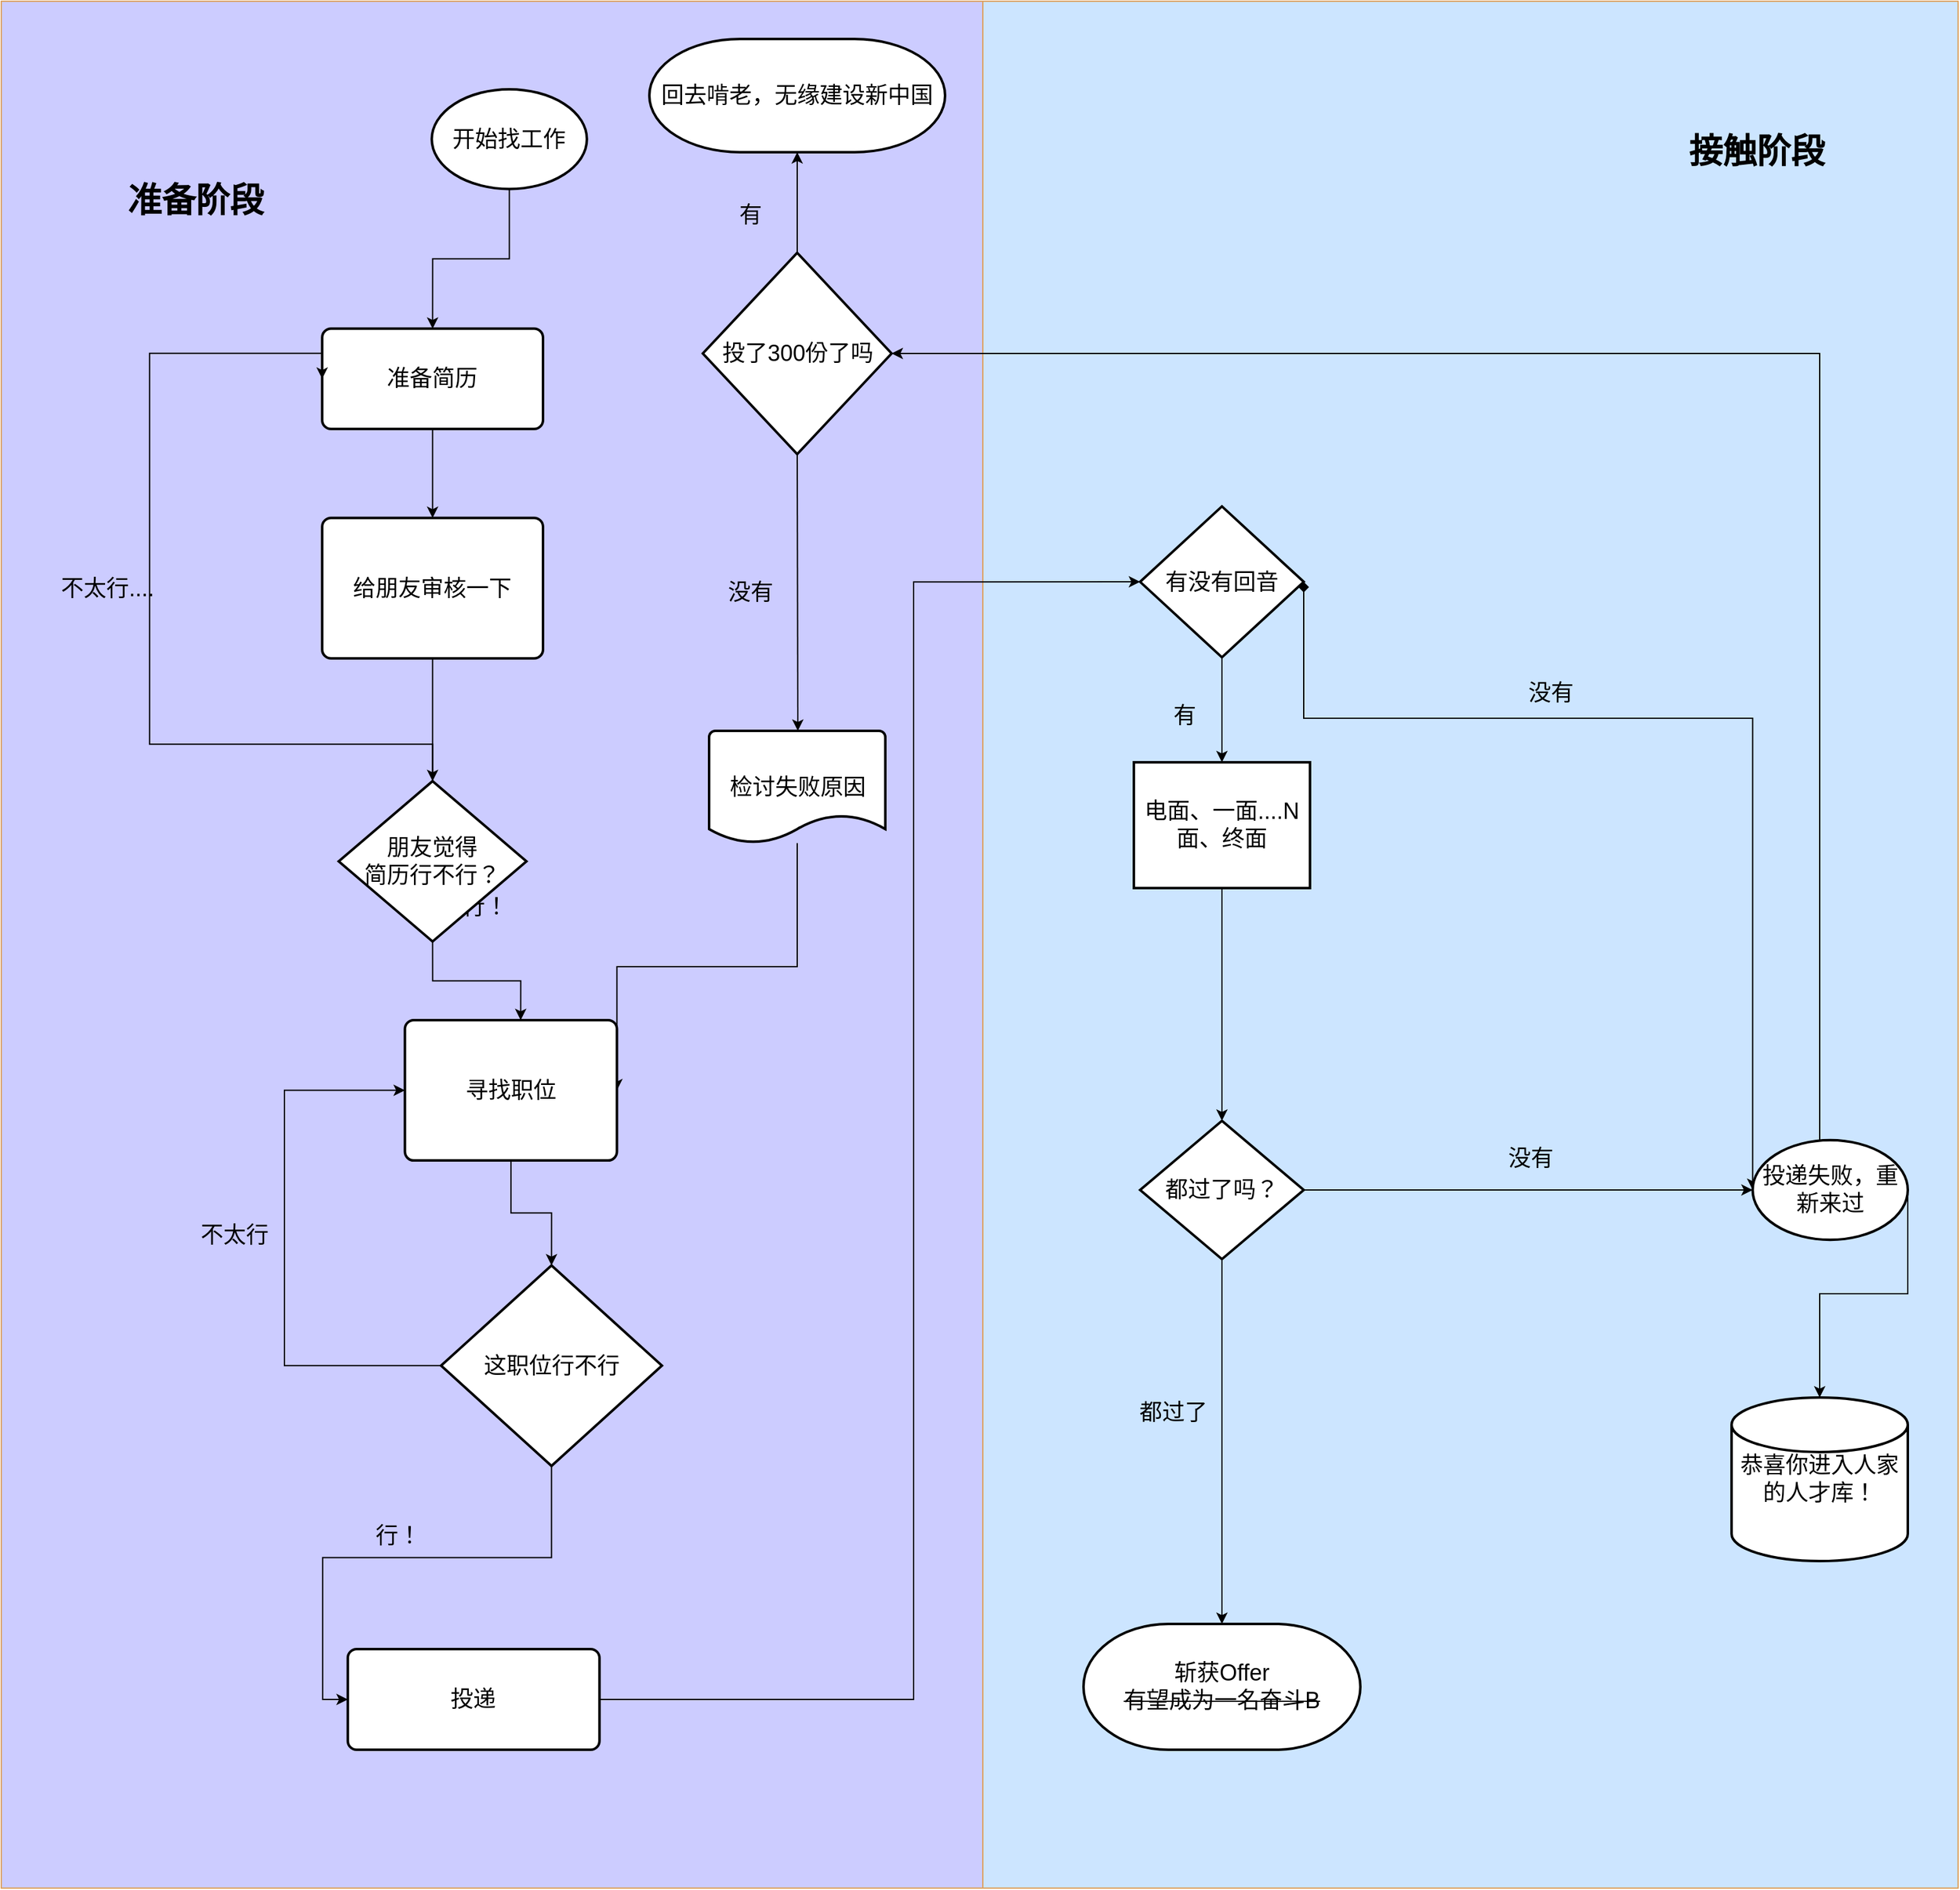 <mxfile version="13.6.2" type="github">
  <diagram id="C5RBs43oDa-KdzZeNtuy" name="Page-1">
    <mxGraphModel dx="4265" dy="2643" grid="1" gridSize="10" guides="1" tooltips="1" connect="1" arrows="1" fold="1" page="1" pageScale="1" pageWidth="827" pageHeight="1169" math="0" shadow="0">
      <root>
        <mxCell id="WIyWlLk6GJQsqaUBKTNV-0" />
        <mxCell id="WIyWlLk6GJQsqaUBKTNV-1" parent="WIyWlLk6GJQsqaUBKTNV-0" />
        <mxCell id="NFNQKHVkb_bmbVsBZRoB-70" value="" style="rounded=0;whiteSpace=wrap;html=1;labelBackgroundColor=none;sketch=0;strokeColor=#DDA15E;fontFamily=Times New Roman;fontSize=27;fontColor=#000000;fillColor=#CCE5FF;movable=0;" vertex="1" parent="WIyWlLk6GJQsqaUBKTNV-1">
          <mxGeometry x="-825" y="-20" width="775" height="1500" as="geometry" />
        </mxCell>
        <mxCell id="NFNQKHVkb_bmbVsBZRoB-67" value="" style="rounded=0;whiteSpace=wrap;html=1;sketch=0;strokeColor=#DDA15E;fontColor=#FEFAE0;fillColor=#CCCCFF;movable=0;" vertex="1" parent="WIyWlLk6GJQsqaUBKTNV-1">
          <mxGeometry x="-1605" y="-20" width="780" height="1500" as="geometry" />
        </mxCell>
        <mxCell id="ZqWD20Xh-i8jmS281j4s-14" value="斩获Offer&lt;br style=&quot;font-size: 18px&quot;&gt;&lt;strike style=&quot;font-size: 18px&quot;&gt;有望成为一名奋斗B&lt;/strike&gt;" style="strokeWidth=2;html=1;shape=mxgraph.flowchart.terminator;whiteSpace=wrap;fontSize=18;" parent="WIyWlLk6GJQsqaUBKTNV-1" vertex="1">
          <mxGeometry x="-745" y="1270" width="220" height="100" as="geometry" />
        </mxCell>
        <mxCell id="ZqWD20Xh-i8jmS281j4s-13" value="恭喜你进入人家的人才库！" style="strokeWidth=2;html=1;shape=mxgraph.flowchart.database;whiteSpace=wrap;fontSize=18;" parent="WIyWlLk6GJQsqaUBKTNV-1" vertex="1">
          <mxGeometry x="-230" y="1090" width="140" height="130" as="geometry" />
        </mxCell>
        <mxCell id="NFNQKHVkb_bmbVsBZRoB-30" style="edgeStyle=orthogonalEdgeStyle;rounded=0;orthogonalLoop=1;jettySize=auto;html=1;entryX=0;entryY=0.5;entryDx=0;entryDy=0;entryPerimeter=0;fontSize=18;" edge="1" parent="WIyWlLk6GJQsqaUBKTNV-1" source="NFNQKHVkb_bmbVsBZRoB-11" target="NFNQKHVkb_bmbVsBZRoB-13">
          <mxGeometry relative="1" as="geometry">
            <Array as="points">
              <mxPoint x="-880" y="1330" />
              <mxPoint x="-880" y="442" />
            </Array>
          </mxGeometry>
        </mxCell>
        <mxCell id="NFNQKHVkb_bmbVsBZRoB-16" value="有" style="edgeStyle=orthogonalEdgeStyle;rounded=0;orthogonalLoop=1;jettySize=auto;html=1;fontSize=18;entryX=0.5;entryY=0;entryDx=0;entryDy=0;labelBackgroundColor=none;" edge="1" parent="WIyWlLk6GJQsqaUBKTNV-1" source="NFNQKHVkb_bmbVsBZRoB-13" target="NFNQKHVkb_bmbVsBZRoB-17">
          <mxGeometry x="0.111" y="-30" relative="1" as="geometry">
            <mxPoint x="-640" y="450" as="targetPoint" />
            <mxPoint as="offset" />
          </mxGeometry>
        </mxCell>
        <mxCell id="NFNQKHVkb_bmbVsBZRoB-57" value="没有" style="edgeStyle=elbowEdgeStyle;rounded=0;sketch=0;jumpStyle=gap;orthogonalLoop=1;jettySize=auto;elbow=vertical;html=1;startArrow=diamond;startFill=1;fontSize=18;exitX=1;exitY=0.5;exitDx=0;exitDy=0;exitPerimeter=0;labelBackgroundColor=none;entryX=0;entryY=0.5;entryDx=0;entryDy=0;entryPerimeter=0;" edge="1" parent="WIyWlLk6GJQsqaUBKTNV-1" source="NFNQKHVkb_bmbVsBZRoB-13" target="NFNQKHVkb_bmbVsBZRoB-80">
          <mxGeometry x="-0.275" y="20" relative="1" as="geometry">
            <mxPoint x="-350" y="380" as="targetPoint" />
            <Array as="points">
              <mxPoint x="-410" y="550" />
              <mxPoint x="-540" y="260" />
              <mxPoint x="-530" y="170" />
              <mxPoint x="-575" y="270" />
            </Array>
            <mxPoint as="offset" />
          </mxGeometry>
        </mxCell>
        <mxCell id="NFNQKHVkb_bmbVsBZRoB-13" value="有没有回音" style="strokeWidth=2;html=1;shape=mxgraph.flowchart.decision;whiteSpace=wrap;fontSize=18;" vertex="1" parent="WIyWlLk6GJQsqaUBKTNV-1">
          <mxGeometry x="-700" y="381.55" width="130" height="120" as="geometry" />
        </mxCell>
        <mxCell id="NFNQKHVkb_bmbVsBZRoB-21" style="edgeStyle=orthogonalEdgeStyle;rounded=0;orthogonalLoop=1;jettySize=auto;html=1;entryX=0.5;entryY=0;entryDx=0;entryDy=0;entryPerimeter=0;fontSize=18;" edge="1" parent="WIyWlLk6GJQsqaUBKTNV-1" source="NFNQKHVkb_bmbVsBZRoB-17" target="NFNQKHVkb_bmbVsBZRoB-20">
          <mxGeometry relative="1" as="geometry" />
        </mxCell>
        <mxCell id="NFNQKHVkb_bmbVsBZRoB-17" value="电面、一面....N面、终面" style="rounded=1;whiteSpace=wrap;html=1;absoluteArcSize=1;arcSize=0;strokeWidth=2;fontSize=18;" vertex="1" parent="WIyWlLk6GJQsqaUBKTNV-1">
          <mxGeometry x="-705" y="585" width="140" height="100" as="geometry" />
        </mxCell>
        <mxCell id="NFNQKHVkb_bmbVsBZRoB-25" value="都过了" style="edgeStyle=orthogonalEdgeStyle;rounded=0;orthogonalLoop=1;jettySize=auto;html=1;fontSize=18;entryX=0.5;entryY=0;entryDx=0;entryDy=0;entryPerimeter=0;labelBackgroundColor=none;" edge="1" parent="WIyWlLk6GJQsqaUBKTNV-1" source="NFNQKHVkb_bmbVsBZRoB-20" target="ZqWD20Xh-i8jmS281j4s-14">
          <mxGeometry x="0.002" y="-46" relative="1" as="geometry">
            <mxPoint x="-640" y="940" as="targetPoint" />
            <mxPoint x="7" y="-24" as="offset" />
          </mxGeometry>
        </mxCell>
        <mxCell id="NFNQKHVkb_bmbVsBZRoB-96" value="没有" style="edgeStyle=none;rounded=0;sketch=0;orthogonalLoop=1;jettySize=auto;html=1;labelBackgroundColor=none;strokeColor=#000000;fillColor=#BC6C25;fontFamily=Times New Roman;fontSize=18;fontColor=#000000;" edge="1" parent="WIyWlLk6GJQsqaUBKTNV-1" source="NFNQKHVkb_bmbVsBZRoB-20" target="NFNQKHVkb_bmbVsBZRoB-80">
          <mxGeometry x="0.009" y="25" relative="1" as="geometry">
            <mxPoint as="offset" />
          </mxGeometry>
        </mxCell>
        <mxCell id="NFNQKHVkb_bmbVsBZRoB-20" value="都过了吗？" style="strokeWidth=2;html=1;shape=mxgraph.flowchart.decision;whiteSpace=wrap;fontSize=18;" vertex="1" parent="WIyWlLk6GJQsqaUBKTNV-1">
          <mxGeometry x="-700" y="870" width="130" height="110" as="geometry" />
        </mxCell>
        <mxCell id="NFNQKHVkb_bmbVsBZRoB-29" value="回去啃老，无缘建设新中国" style="strokeWidth=2;html=1;shape=mxgraph.flowchart.terminator;whiteSpace=wrap;fontSize=18;" vertex="1" parent="WIyWlLk6GJQsqaUBKTNV-1">
          <mxGeometry x="-1090" y="10.0" width="235" height="90" as="geometry" />
        </mxCell>
        <mxCell id="NFNQKHVkb_bmbVsBZRoB-93" value="有" style="edgeStyle=elbowEdgeStyle;rounded=0;sketch=0;orthogonalLoop=1;jettySize=auto;html=1;labelBackgroundColor=none;strokeColor=#000000;fillColor=#BC6C25;fontFamily=Times New Roman;fontSize=18;fontColor=#000000;" edge="1" parent="WIyWlLk6GJQsqaUBKTNV-1" source="NFNQKHVkb_bmbVsBZRoB-32" target="NFNQKHVkb_bmbVsBZRoB-29">
          <mxGeometry y="40" relative="1" as="geometry">
            <mxPoint x="2" y="10" as="offset" />
          </mxGeometry>
        </mxCell>
        <mxCell id="NFNQKHVkb_bmbVsBZRoB-94" value="没有" style="edgeStyle=elbowEdgeStyle;rounded=0;sketch=0;orthogonalLoop=1;jettySize=auto;html=1;entryX=0.5;entryY=0;entryDx=0;entryDy=0;entryPerimeter=0;labelBackgroundColor=none;strokeColor=#000000;fillColor=#BC6C25;fontFamily=Times New Roman;fontSize=18;fontColor=#000000;exitX=0.5;exitY=1;exitDx=0;exitDy=0;exitPerimeter=0;" edge="1" parent="WIyWlLk6GJQsqaUBKTNV-1" source="NFNQKHVkb_bmbVsBZRoB-32" target="NFNQKHVkb_bmbVsBZRoB-28">
          <mxGeometry y="-38" relative="1" as="geometry">
            <Array as="points">
              <mxPoint x="-972" y="380" />
            </Array>
            <mxPoint as="offset" />
          </mxGeometry>
        </mxCell>
        <mxCell id="NFNQKHVkb_bmbVsBZRoB-32" value="投了300份了吗" style="strokeWidth=2;html=1;shape=mxgraph.flowchart.decision;whiteSpace=wrap;fontSize=18;" vertex="1" parent="WIyWlLk6GJQsqaUBKTNV-1">
          <mxGeometry x="-1047.5" y="180" width="150" height="160" as="geometry" />
        </mxCell>
        <mxCell id="ZqWD20Xh-i8jmS281j4s-0" value="开始找工作" style="strokeWidth=2;html=1;shape=mxgraph.flowchart.start_1;whiteSpace=wrap;fontSize=18;" parent="WIyWlLk6GJQsqaUBKTNV-1" vertex="1">
          <mxGeometry x="-1262.888" y="50" width="123.256" height="79.231" as="geometry" />
        </mxCell>
        <mxCell id="ZqWD20Xh-i8jmS281j4s-3" style="edgeStyle=orthogonalEdgeStyle;rounded=0;orthogonalLoop=1;jettySize=auto;html=1;entryX=0.5;entryY=0;entryDx=0;entryDy=0;fontSize=12;" parent="WIyWlLk6GJQsqaUBKTNV-1" source="ZqWD20Xh-i8jmS281j4s-0" target="ZqWD20Xh-i8jmS281j4s-1" edge="1">
          <mxGeometry relative="1" as="geometry" />
        </mxCell>
        <mxCell id="NFNQKHVkb_bmbVsBZRoB-11" value="投递" style="rounded=1;whiteSpace=wrap;html=1;absoluteArcSize=1;arcSize=14;strokeWidth=2;fontSize=18;" vertex="1" parent="WIyWlLk6GJQsqaUBKTNV-1">
          <mxGeometry x="-1329.63" y="1290" width="200" height="80" as="geometry" />
        </mxCell>
        <mxCell id="NFNQKHVkb_bmbVsBZRoB-12" value="行！" style="edgeStyle=orthogonalEdgeStyle;rounded=0;orthogonalLoop=1;jettySize=auto;html=1;entryX=0;entryY=0.5;entryDx=0;entryDy=0;fontSize=18;labelBackgroundColor=none;" edge="1" parent="WIyWlLk6GJQsqaUBKTNV-1" source="NFNQKHVkb_bmbVsBZRoB-4" target="NFNQKHVkb_bmbVsBZRoB-11">
          <mxGeometry x="0.008" y="-17" relative="1" as="geometry">
            <mxPoint as="offset" />
          </mxGeometry>
        </mxCell>
        <mxCell id="NFNQKHVkb_bmbVsBZRoB-86" style="edgeStyle=elbowEdgeStyle;rounded=0;sketch=0;orthogonalLoop=1;jettySize=auto;elbow=vertical;html=1;entryX=1;entryY=0.5;entryDx=0;entryDy=0;labelBackgroundColor=none;strokeColor=#000000;fillColor=#BC6C25;fontFamily=Times New Roman;fontSize=27;fontColor=#000000;fontStyle=1" edge="1" parent="WIyWlLk6GJQsqaUBKTNV-1" source="NFNQKHVkb_bmbVsBZRoB-28" target="NFNQKHVkb_bmbVsBZRoB-3">
          <mxGeometry relative="1" as="geometry" />
        </mxCell>
        <mxCell id="NFNQKHVkb_bmbVsBZRoB-28" value="检讨失败原因" style="strokeWidth=2;html=1;shape=mxgraph.flowchart.document2;whiteSpace=wrap;size=0.25;fontSize=18;" vertex="1" parent="WIyWlLk6GJQsqaUBKTNV-1">
          <mxGeometry x="-1042.5" y="560" width="140" height="89.23" as="geometry" />
        </mxCell>
        <mxCell id="NFNQKHVkb_bmbVsBZRoB-68" value="&lt;span&gt;准备阶段&lt;/span&gt;" style="text;html=1;strokeColor=none;fillColor=none;align=center;verticalAlign=middle;whiteSpace=wrap;rounded=0;labelBackgroundColor=none;sketch=0;fontSize=27;fontFamily=Times New Roman;fontStyle=1" vertex="1" parent="WIyWlLk6GJQsqaUBKTNV-1">
          <mxGeometry x="-1521" y="129.23" width="141" height="20" as="geometry" />
        </mxCell>
        <mxCell id="NFNQKHVkb_bmbVsBZRoB-71" value="接触阶段" style="text;html=1;strokeColor=none;fillColor=none;align=center;verticalAlign=middle;whiteSpace=wrap;rounded=0;labelBackgroundColor=none;sketch=0;fontFamily=Times New Roman;fontSize=27;fontColor=#000000;fontStyle=1" vertex="1" parent="WIyWlLk6GJQsqaUBKTNV-1">
          <mxGeometry x="-270" y="90" width="120" height="20" as="geometry" />
        </mxCell>
        <mxCell id="ZqWD20Xh-i8jmS281j4s-9" style="edgeStyle=orthogonalEdgeStyle;rounded=0;orthogonalLoop=1;jettySize=auto;html=1;entryX=0.5;entryY=0;entryDx=0;entryDy=0;" parent="WIyWlLk6GJQsqaUBKTNV-1" source="ZqWD20Xh-i8jmS281j4s-1" edge="1" target="ZqWD20Xh-i8jmS281j4s-15">
          <mxGeometry relative="1" as="geometry">
            <mxPoint x="-1171.258" y="427.185" as="targetPoint" />
          </mxGeometry>
        </mxCell>
        <mxCell id="ZqWD20Xh-i8jmS281j4s-1" value="准备简历" style="rounded=1;whiteSpace=wrap;html=1;absoluteArcSize=1;arcSize=14;strokeWidth=2;fontSize=18;" parent="WIyWlLk6GJQsqaUBKTNV-1" vertex="1">
          <mxGeometry x="-1349.997" y="240.311" width="175.497" height="79.686" as="geometry" />
        </mxCell>
        <mxCell id="ZqWD20Xh-i8jmS281j4s-15" value="给朋友审核一下" style="rounded=1;whiteSpace=wrap;html=1;absoluteArcSize=1;arcSize=14;strokeWidth=2;fontSize=18;" parent="WIyWlLk6GJQsqaUBKTNV-1" vertex="1">
          <mxGeometry x="-1349.997" y="390.769" width="175.497" height="111.561" as="geometry" />
        </mxCell>
        <mxCell id="rwsjK8wrvo-BfNU32ZgP-2" style="edgeStyle=orthogonalEdgeStyle;rounded=0;orthogonalLoop=1;jettySize=auto;html=1;entryX=0;entryY=0.5;entryDx=0;entryDy=0;" parent="WIyWlLk6GJQsqaUBKTNV-1" source="rwsjK8wrvo-BfNU32ZgP-0" target="ZqWD20Xh-i8jmS281j4s-1" edge="1">
          <mxGeometry relative="1" as="geometry">
            <Array as="points">
              <mxPoint x="-1487.152" y="570.62" />
              <mxPoint x="-1487.152" y="259.844" />
            </Array>
          </mxGeometry>
        </mxCell>
        <mxCell id="NFNQKHVkb_bmbVsBZRoB-0" value="不太行...." style="edgeLabel;html=1;align=center;verticalAlign=middle;resizable=0;points=[];fontSize=18;labelBackgroundColor=none;" vertex="1" connectable="0" parent="rwsjK8wrvo-BfNU32ZgP-2">
          <mxGeometry x="0.066" y="-1" relative="1" as="geometry">
            <mxPoint x="-34.75" y="6.55" as="offset" />
          </mxGeometry>
        </mxCell>
        <mxCell id="NFNQKHVkb_bmbVsBZRoB-1" value="行！" style="edgeStyle=orthogonalEdgeStyle;rounded=0;orthogonalLoop=1;jettySize=auto;html=1;exitX=0.5;exitY=1;exitDx=0;exitDy=0;exitPerimeter=0;fontSize=18;labelBackgroundColor=none;entryX=0.546;entryY=0;entryDx=0;entryDy=0;entryPerimeter=0;" edge="1" parent="WIyWlLk6GJQsqaUBKTNV-1" source="rwsjK8wrvo-BfNU32ZgP-0" target="NFNQKHVkb_bmbVsBZRoB-3">
          <mxGeometry x="0.528" y="29" relative="1" as="geometry">
            <mxPoint x="-1171.258" y="761.867" as="targetPoint" />
            <mxPoint x="-29" y="-30" as="offset" />
          </mxGeometry>
        </mxCell>
        <mxCell id="rwsjK8wrvo-BfNU32ZgP-0" value="朋友觉得&lt;br&gt;简历行不行？" style="strokeWidth=2;html=1;shape=mxgraph.flowchart.decision;whiteSpace=wrap;fontSize=18;" parent="WIyWlLk6GJQsqaUBKTNV-1" vertex="1">
          <mxGeometry x="-1336.834" y="599.998" width="149.172" height="127.498" as="geometry" />
        </mxCell>
        <mxCell id="rwsjK8wrvo-BfNU32ZgP-1" style="edgeStyle=orthogonalEdgeStyle;rounded=0;orthogonalLoop=1;jettySize=auto;html=1;entryX=0.5;entryY=0;entryDx=0;entryDy=0;entryPerimeter=0;" parent="WIyWlLk6GJQsqaUBKTNV-1" source="ZqWD20Xh-i8jmS281j4s-15" target="rwsjK8wrvo-BfNU32ZgP-0" edge="1">
          <mxGeometry relative="1" as="geometry" />
        </mxCell>
        <mxCell id="NFNQKHVkb_bmbVsBZRoB-3" value="&lt;font style=&quot;font-size: 18px&quot;&gt;寻找职位&lt;/font&gt;" style="rounded=1;whiteSpace=wrap;html=1;absoluteArcSize=1;arcSize=14;strokeWidth=2;" vertex="1" parent="WIyWlLk6GJQsqaUBKTNV-1">
          <mxGeometry x="-1284.237" y="789.997" width="168.477" height="111.561" as="geometry" />
        </mxCell>
        <mxCell id="NFNQKHVkb_bmbVsBZRoB-6" value="不太行" style="rounded=0;orthogonalLoop=1;jettySize=auto;html=1;entryX=0;entryY=0.5;entryDx=0;entryDy=0;fontSize=18;labelBackgroundColor=none;edgeStyle=elbowEdgeStyle;" edge="1" parent="WIyWlLk6GJQsqaUBKTNV-1" source="NFNQKHVkb_bmbVsBZRoB-4" target="NFNQKHVkb_bmbVsBZRoB-3">
          <mxGeometry x="0.044" y="40" relative="1" as="geometry">
            <mxPoint x="-1416.954" y="937.176" as="targetPoint" />
            <Array as="points">
              <mxPoint x="-1380" y="950" />
            </Array>
            <mxPoint y="1" as="offset" />
          </mxGeometry>
        </mxCell>
        <mxCell id="NFNQKHVkb_bmbVsBZRoB-4" value="这职位行不行" style="strokeWidth=2;html=1;shape=mxgraph.flowchart.decision;whiteSpace=wrap;fontSize=18;" vertex="1" parent="WIyWlLk6GJQsqaUBKTNV-1">
          <mxGeometry x="-1255.497" y="984.988" width="175.497" height="159.372" as="geometry" />
        </mxCell>
        <mxCell id="NFNQKHVkb_bmbVsBZRoB-5" style="edgeStyle=orthogonalEdgeStyle;rounded=0;orthogonalLoop=1;jettySize=auto;html=1;entryX=0.5;entryY=0;entryDx=0;entryDy=0;entryPerimeter=0;" edge="1" parent="WIyWlLk6GJQsqaUBKTNV-1" source="NFNQKHVkb_bmbVsBZRoB-3" target="NFNQKHVkb_bmbVsBZRoB-4">
          <mxGeometry relative="1" as="geometry" />
        </mxCell>
        <mxCell id="NFNQKHVkb_bmbVsBZRoB-88" style="edgeStyle=elbowEdgeStyle;rounded=0;sketch=0;orthogonalLoop=1;jettySize=auto;elbow=vertical;html=1;labelBackgroundColor=none;fillColor=#BC6C25;fontFamily=Times New Roman;fontSize=27;fontColor=#000000;exitX=1;exitY=0.5;exitDx=0;exitDy=0;exitPerimeter=0;" edge="1" parent="WIyWlLk6GJQsqaUBKTNV-1" source="NFNQKHVkb_bmbVsBZRoB-80" target="ZqWD20Xh-i8jmS281j4s-13">
          <mxGeometry relative="1" as="geometry" />
        </mxCell>
        <mxCell id="NFNQKHVkb_bmbVsBZRoB-90" style="edgeStyle=elbowEdgeStyle;rounded=0;sketch=0;orthogonalLoop=1;jettySize=auto;html=1;entryX=1;entryY=0.5;entryDx=0;entryDy=0;entryPerimeter=0;labelBackgroundColor=none;strokeColor=#000000;fillColor=#BC6C25;fontFamily=Times New Roman;fontSize=27;fontColor=#000000;" edge="1" parent="WIyWlLk6GJQsqaUBKTNV-1" source="NFNQKHVkb_bmbVsBZRoB-80" target="NFNQKHVkb_bmbVsBZRoB-32">
          <mxGeometry relative="1" as="geometry">
            <Array as="points">
              <mxPoint x="-160" y="430" />
              <mxPoint x="-300" y="530" />
              <mxPoint x="-300" y="440" />
            </Array>
          </mxGeometry>
        </mxCell>
        <mxCell id="NFNQKHVkb_bmbVsBZRoB-80" value="投递失败，重新来过" style="strokeWidth=2;html=1;shape=mxgraph.flowchart.start_1;whiteSpace=wrap;fontSize=18;" vertex="1" parent="WIyWlLk6GJQsqaUBKTNV-1">
          <mxGeometry x="-213.258" y="885.38" width="123.256" height="79.231" as="geometry" />
        </mxCell>
      </root>
    </mxGraphModel>
  </diagram>
</mxfile>
